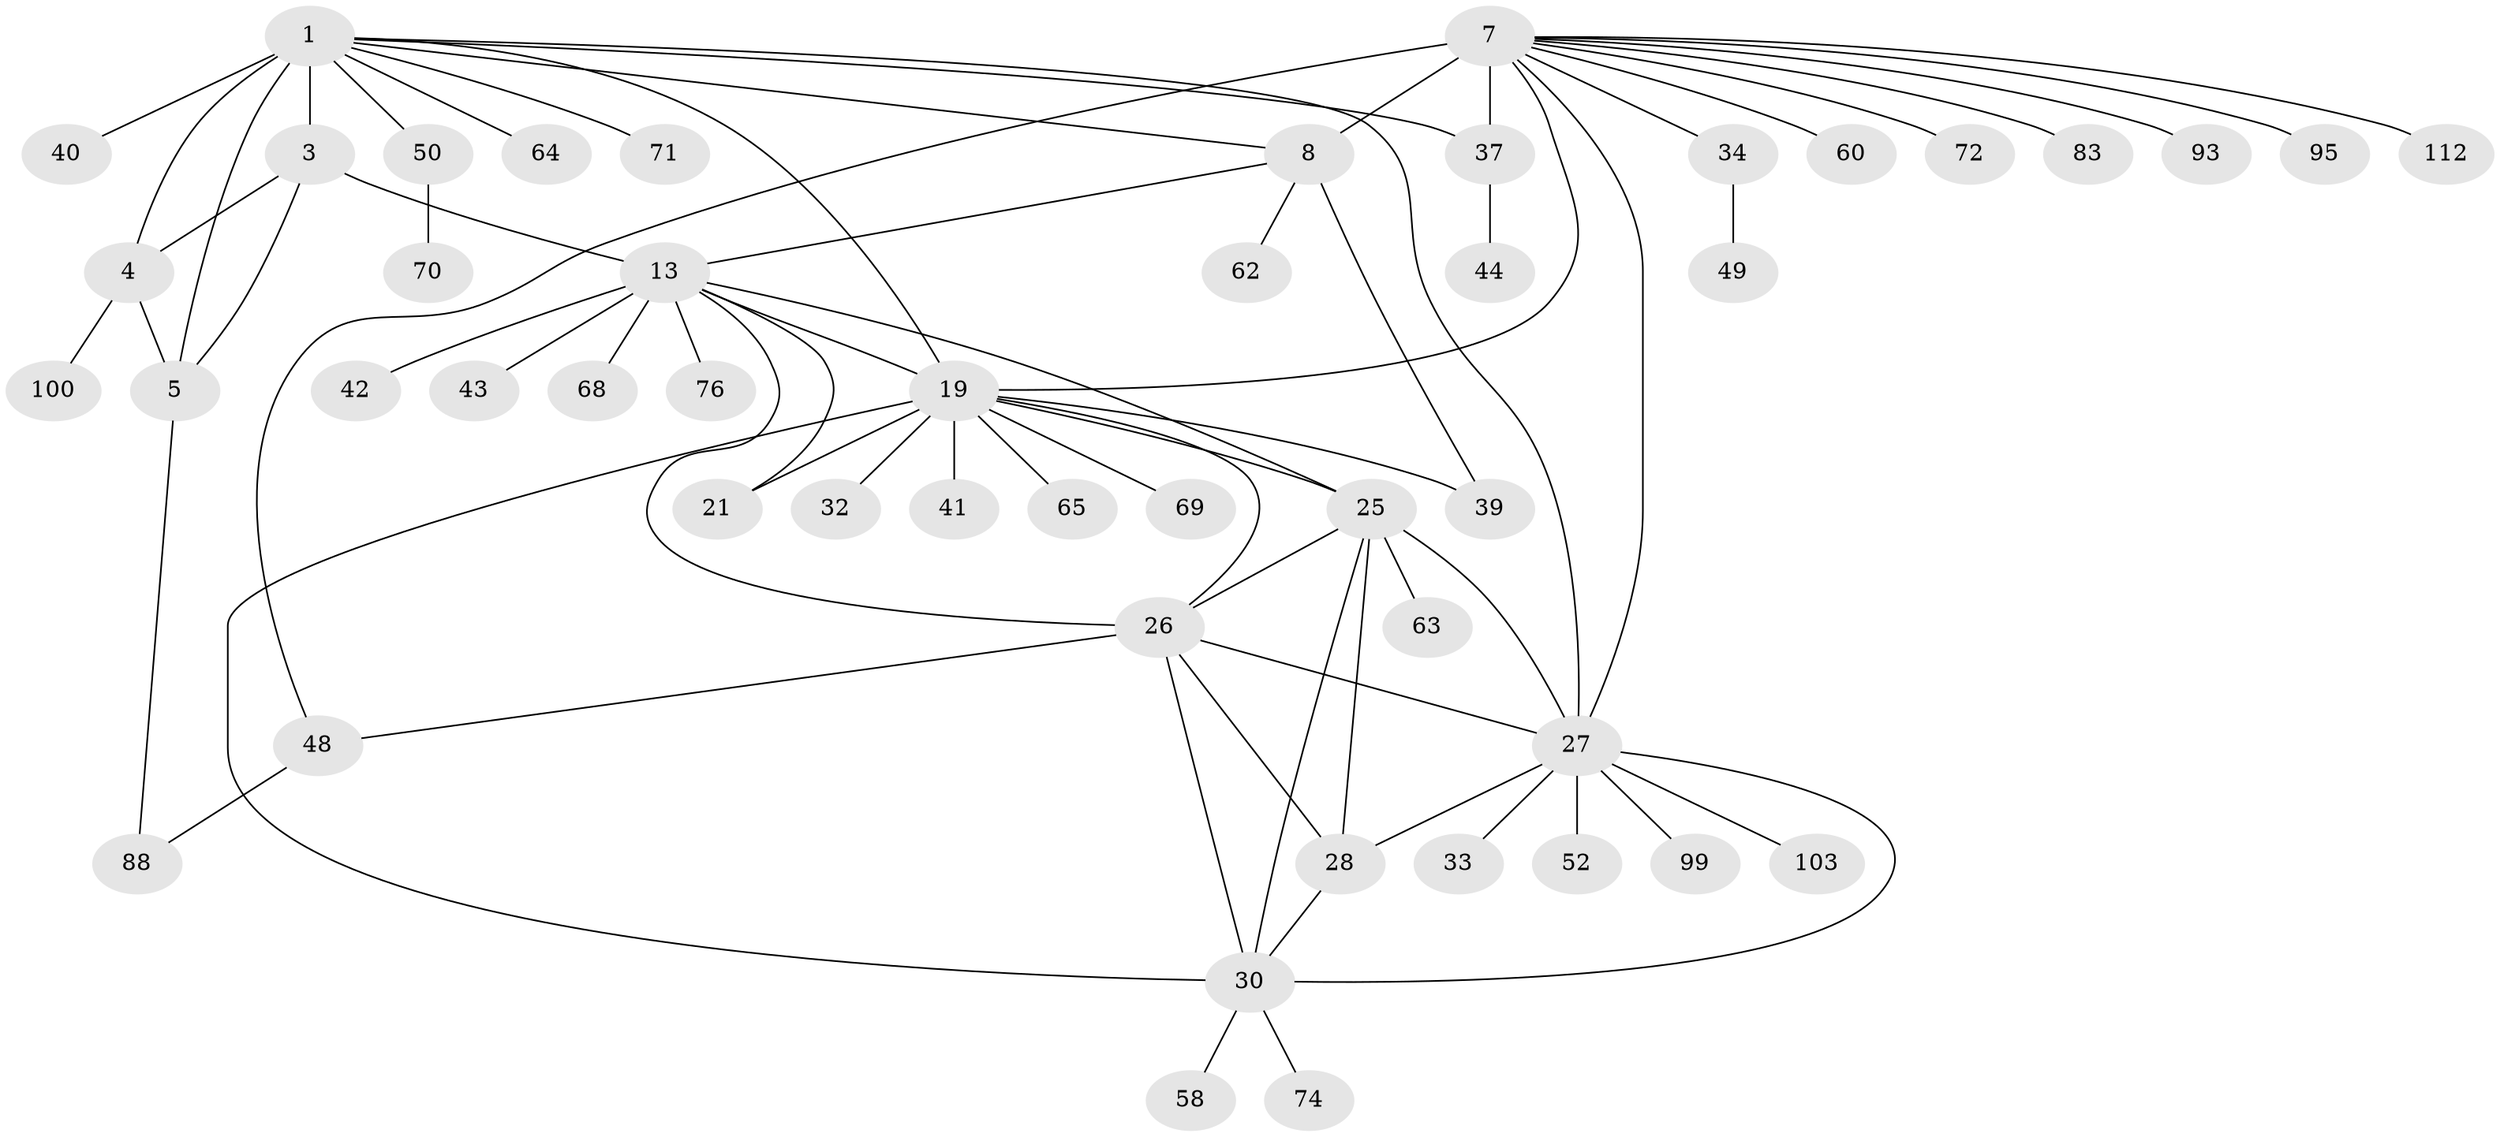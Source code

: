 // original degree distribution, {6: 0.06504065040650407, 12: 0.016260162601626018, 10: 0.04065040650406504, 7: 0.016260162601626018, 8: 0.04065040650406504, 9: 0.056910569105691054, 11: 0.008130081300813009, 1: 0.5772357723577236, 3: 0.04065040650406504, 2: 0.13008130081300814, 4: 0.008130081300813009}
// Generated by graph-tools (version 1.1) at 2025/19/03/04/25 18:19:48]
// undirected, 49 vertices, 71 edges
graph export_dot {
graph [start="1"]
  node [color=gray90,style=filled];
  1 [super="+2+36"];
  3;
  4;
  5 [super="+47"];
  7 [super="+11+105+54+79+9"];
  8 [super="+12"];
  13 [super="+78+14+90+96+113+108+73+18+16"];
  19 [super="+20+77"];
  21 [super="+55+114+122+23+46"];
  25 [super="+29+31+51"];
  26 [super="+66"];
  27;
  28 [super="+75"];
  30 [super="+57+35"];
  32;
  33;
  34 [super="+98"];
  37 [super="+97"];
  39;
  40;
  41;
  42;
  43;
  44;
  48;
  49;
  50;
  52 [super="+117+80"];
  58;
  60;
  62;
  63;
  64;
  65;
  68 [super="+81"];
  69 [super="+109"];
  70;
  71;
  72;
  74 [super="+110+111"];
  76;
  83;
  88;
  93;
  95;
  99;
  100;
  103;
  112;
  1 -- 3 [weight=3];
  1 -- 4 [weight=3];
  1 -- 5 [weight=3];
  1 -- 64;
  1 -- 37;
  1 -- 71;
  1 -- 8;
  1 -- 40;
  1 -- 19;
  1 -- 27;
  1 -- 50;
  3 -- 4;
  3 -- 5;
  3 -- 13;
  4 -- 5;
  4 -- 100;
  5 -- 88;
  7 -- 8 [weight=8];
  7 -- 37;
  7 -- 34;
  7 -- 83;
  7 -- 93;
  7 -- 72;
  7 -- 19;
  7 -- 48;
  7 -- 112;
  7 -- 27;
  7 -- 60;
  7 -- 95;
  8 -- 13;
  8 -- 39;
  8 -- 62;
  13 -- 43;
  13 -- 68;
  13 -- 42;
  13 -- 26;
  13 -- 76;
  13 -- 25;
  13 -- 19;
  13 -- 21;
  19 -- 21 [weight=8];
  19 -- 65;
  19 -- 69;
  19 -- 32;
  19 -- 39;
  19 -- 41;
  19 -- 25;
  19 -- 26;
  19 -- 30;
  25 -- 26 [weight=2];
  25 -- 27 [weight=2];
  25 -- 28 [weight=2];
  25 -- 30 [weight=2];
  25 -- 63;
  26 -- 27;
  26 -- 28;
  26 -- 30;
  26 -- 48;
  27 -- 28;
  27 -- 30;
  27 -- 33;
  27 -- 52;
  27 -- 99;
  27 -- 103;
  28 -- 30;
  30 -- 58;
  30 -- 74;
  34 -- 49;
  37 -- 44;
  48 -- 88;
  50 -- 70;
}
